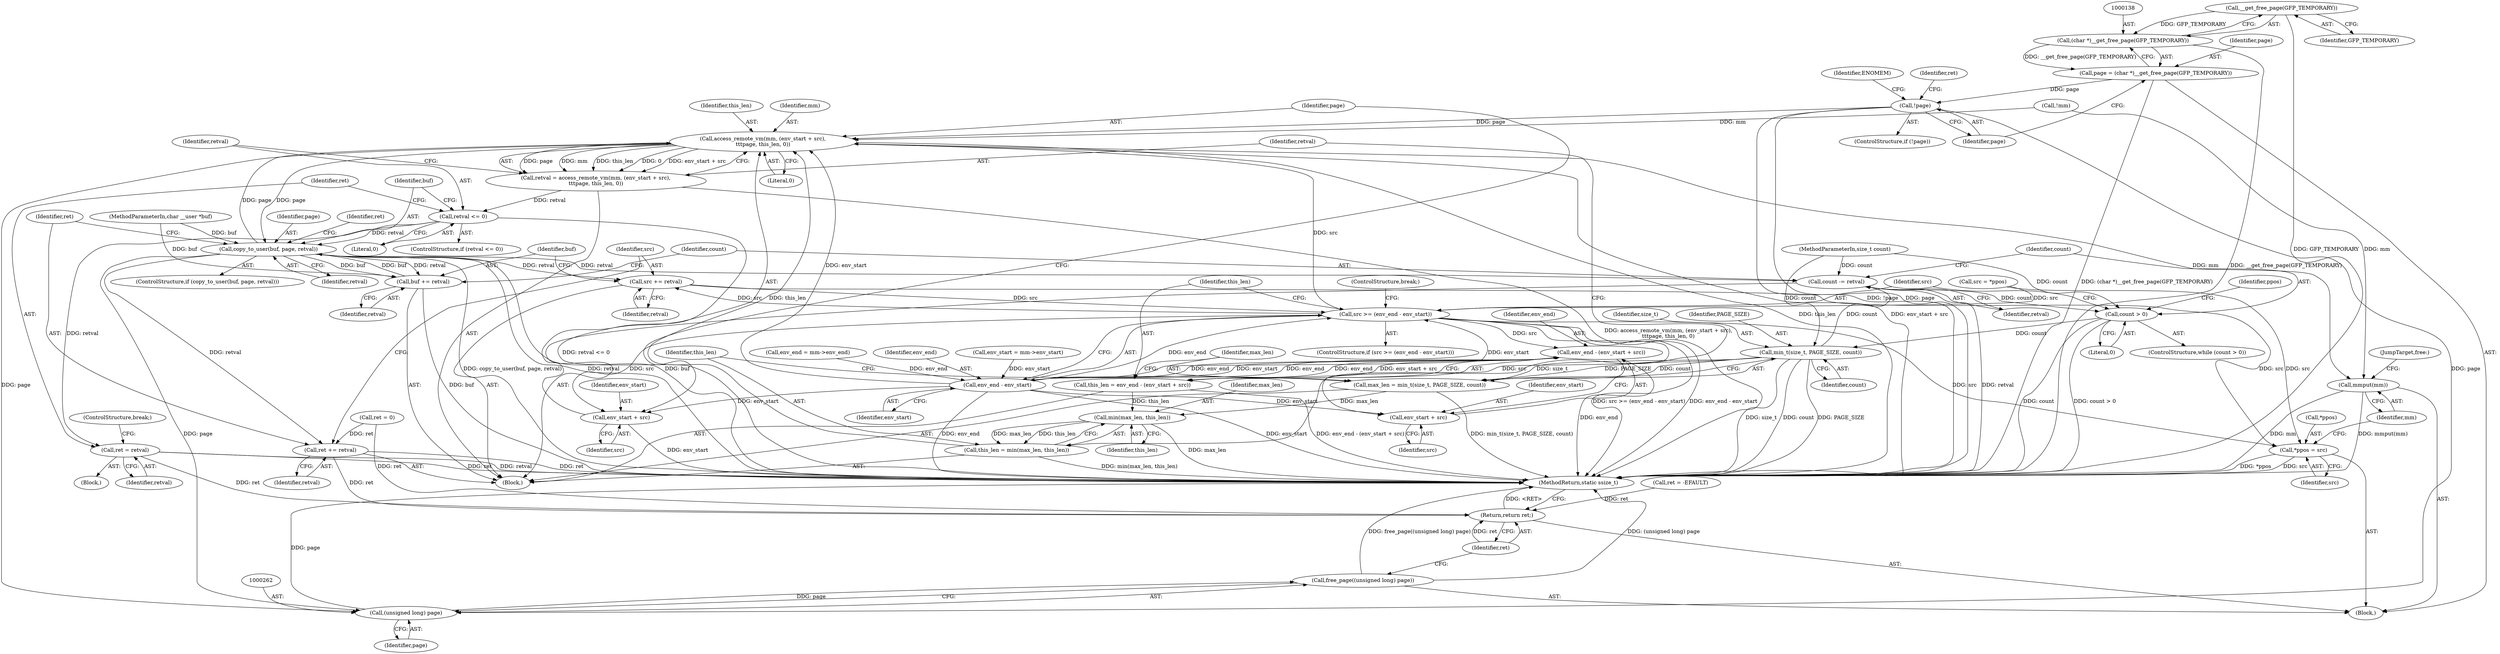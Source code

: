 digraph "0_linux_8148a73c9901a8794a50f950083c00ccf97d43b3@API" {
"1000139" [label="(Call,__get_free_page(GFP_TEMPORARY))"];
"1000137" [label="(Call,(char *)__get_free_page(GFP_TEMPORARY))"];
"1000135" [label="(Call,page = (char *)__get_free_page(GFP_TEMPORARY))"];
"1000142" [label="(Call,!page)"];
"1000213" [label="(Call,access_remote_vm(mm, (env_start + src),\n\t\t\tpage, this_len, 0))"];
"1000211" [label="(Call,retval = access_remote_vm(mm, (env_start + src),\n\t\t\tpage, this_len, 0))"];
"1000222" [label="(Call,retval <= 0)"];
"1000226" [label="(Call,ret = retval)"];
"1000264" [label="(Return,return ret;)"];
"1000231" [label="(Call,copy_to_user(buf, page, retval))"];
"1000241" [label="(Call,ret += retval)"];
"1000244" [label="(Call,src += retval)"];
"1000187" [label="(Call,src >= (env_end - env_start))"];
"1000195" [label="(Call,env_end - (env_start + src))"];
"1000189" [label="(Call,env_end - env_start)"];
"1000197" [label="(Call,env_start + src)"];
"1000215" [label="(Call,env_start + src)"];
"1000193" [label="(Call,this_len = env_end - (env_start + src))"];
"1000208" [label="(Call,min(max_len, this_len))"];
"1000206" [label="(Call,this_len = min(max_len, this_len))"];
"1000253" [label="(Call,*ppos = src)"];
"1000247" [label="(Call,buf += retval)"];
"1000250" [label="(Call,count -= retval)"];
"1000179" [label="(Call,count > 0)"];
"1000202" [label="(Call,min_t(size_t, PAGE_SIZE, count))"];
"1000200" [label="(Call,max_len = min_t(size_t, PAGE_SIZE, count))"];
"1000261" [label="(Call,(unsigned long) page)"];
"1000260" [label="(Call,free_page((unsigned long) page))"];
"1000257" [label="(Call,mmput(mm))"];
"1000136" [label="(Identifier,page)"];
"1000231" [label="(Call,copy_to_user(buf, page, retval))"];
"1000200" [label="(Call,max_len = min_t(size_t, PAGE_SIZE, count))"];
"1000180" [label="(Identifier,count)"];
"1000242" [label="(Identifier,ret)"];
"1000226" [label="(Call,ret = retval)"];
"1000232" [label="(Identifier,buf)"];
"1000241" [label="(Call,ret += retval)"];
"1000191" [label="(Identifier,env_start)"];
"1000103" [label="(MethodParameterIn,char __user *buf)"];
"1000257" [label="(Call,mmput(mm))"];
"1000243" [label="(Identifier,retval)"];
"1000265" [label="(Identifier,ret)"];
"1000224" [label="(Literal,0)"];
"1000253" [label="(Call,*ppos = src)"];
"1000147" [label="(Call,ret = 0)"];
"1000215" [label="(Call,env_start + src)"];
"1000219" [label="(Identifier,this_len)"];
"1000168" [label="(Call,env_end = mm->env_end)"];
"1000247" [label="(Call,buf += retval)"];
"1000220" [label="(Literal,0)"];
"1000140" [label="(Identifier,GFP_TEMPORARY)"];
"1000137" [label="(Call,(char *)__get_free_page(GFP_TEMPORARY))"];
"1000212" [label="(Identifier,retval)"];
"1000195" [label="(Call,env_end - (env_start + src))"];
"1000216" [label="(Identifier,env_start)"];
"1000109" [label="(Call,src = *ppos)"];
"1000222" [label="(Call,retval <= 0)"];
"1000213" [label="(Call,access_remote_vm(mm, (env_start + src),\n\t\t\tpage, this_len, 0))"];
"1000104" [label="(MethodParameterIn,size_t count)"];
"1000227" [label="(Identifier,ret)"];
"1000245" [label="(Identifier,src)"];
"1000181" [label="(Literal,0)"];
"1000246" [label="(Identifier,retval)"];
"1000255" [label="(Identifier,ppos)"];
"1000249" [label="(Identifier,retval)"];
"1000201" [label="(Identifier,max_len)"];
"1000187" [label="(Call,src >= (env_end - env_start))"];
"1000127" [label="(Call,!mm)"];
"1000233" [label="(Identifier,page)"];
"1000192" [label="(ControlStructure,break;)"];
"1000244" [label="(Call,src += retval)"];
"1000146" [label="(Identifier,ENOMEM)"];
"1000139" [label="(Call,__get_free_page(GFP_TEMPORARY))"];
"1000106" [label="(Block,)"];
"1000190" [label="(Identifier,env_end)"];
"1000261" [label="(Call,(unsigned long) page)"];
"1000202" [label="(Call,min_t(size_t, PAGE_SIZE, count))"];
"1000209" [label="(Identifier,max_len)"];
"1000218" [label="(Identifier,page)"];
"1000210" [label="(Identifier,this_len)"];
"1000182" [label="(Block,)"];
"1000225" [label="(Block,)"];
"1000206" [label="(Call,this_len = min(max_len, this_len))"];
"1000223" [label="(Identifier,retval)"];
"1000266" [label="(MethodReturn,static ssize_t)"];
"1000211" [label="(Call,retval = access_remote_vm(mm, (env_start + src),\n\t\t\tpage, this_len, 0))"];
"1000263" [label="(Identifier,page)"];
"1000264" [label="(Return,return ret;)"];
"1000259" [label="(JumpTarget,free:)"];
"1000198" [label="(Identifier,env_start)"];
"1000214" [label="(Identifier,mm)"];
"1000258" [label="(Identifier,mm)"];
"1000178" [label="(ControlStructure,while (count > 0))"];
"1000148" [label="(Identifier,ret)"];
"1000186" [label="(ControlStructure,if (src >= (env_end - env_start)))"];
"1000236" [label="(Call,ret = -EFAULT)"];
"1000207" [label="(Identifier,this_len)"];
"1000260" [label="(Call,free_page((unsigned long) page))"];
"1000250" [label="(Call,count -= retval)"];
"1000197" [label="(Call,env_start + src)"];
"1000199" [label="(Identifier,src)"];
"1000252" [label="(Identifier,retval)"];
"1000141" [label="(ControlStructure,if (!page))"];
"1000230" [label="(ControlStructure,if (copy_to_user(buf, page, retval)))"];
"1000204" [label="(Identifier,PAGE_SIZE)"];
"1000234" [label="(Identifier,retval)"];
"1000228" [label="(Identifier,retval)"];
"1000205" [label="(Identifier,count)"];
"1000194" [label="(Identifier,this_len)"];
"1000135" [label="(Call,page = (char *)__get_free_page(GFP_TEMPORARY))"];
"1000143" [label="(Identifier,page)"];
"1000229" [label="(ControlStructure,break;)"];
"1000179" [label="(Call,count > 0)"];
"1000163" [label="(Call,env_start = mm->env_start)"];
"1000256" [label="(Identifier,src)"];
"1000189" [label="(Call,env_end - env_start)"];
"1000254" [label="(Call,*ppos)"];
"1000221" [label="(ControlStructure,if (retval <= 0))"];
"1000196" [label="(Identifier,env_end)"];
"1000237" [label="(Identifier,ret)"];
"1000217" [label="(Identifier,src)"];
"1000188" [label="(Identifier,src)"];
"1000142" [label="(Call,!page)"];
"1000248" [label="(Identifier,buf)"];
"1000193" [label="(Call,this_len = env_end - (env_start + src))"];
"1000208" [label="(Call,min(max_len, this_len))"];
"1000203" [label="(Identifier,size_t)"];
"1000251" [label="(Identifier,count)"];
"1000139" -> "1000137"  [label="AST: "];
"1000139" -> "1000140"  [label="CFG: "];
"1000140" -> "1000139"  [label="AST: "];
"1000137" -> "1000139"  [label="CFG: "];
"1000139" -> "1000266"  [label="DDG: GFP_TEMPORARY"];
"1000139" -> "1000137"  [label="DDG: GFP_TEMPORARY"];
"1000137" -> "1000135"  [label="AST: "];
"1000138" -> "1000137"  [label="AST: "];
"1000135" -> "1000137"  [label="CFG: "];
"1000137" -> "1000266"  [label="DDG: __get_free_page(GFP_TEMPORARY)"];
"1000137" -> "1000135"  [label="DDG: __get_free_page(GFP_TEMPORARY)"];
"1000135" -> "1000106"  [label="AST: "];
"1000136" -> "1000135"  [label="AST: "];
"1000143" -> "1000135"  [label="CFG: "];
"1000135" -> "1000266"  [label="DDG: (char *)__get_free_page(GFP_TEMPORARY)"];
"1000135" -> "1000142"  [label="DDG: page"];
"1000142" -> "1000141"  [label="AST: "];
"1000142" -> "1000143"  [label="CFG: "];
"1000143" -> "1000142"  [label="AST: "];
"1000146" -> "1000142"  [label="CFG: "];
"1000148" -> "1000142"  [label="CFG: "];
"1000142" -> "1000266"  [label="DDG: !page"];
"1000142" -> "1000266"  [label="DDG: page"];
"1000142" -> "1000213"  [label="DDG: page"];
"1000142" -> "1000261"  [label="DDG: page"];
"1000213" -> "1000211"  [label="AST: "];
"1000213" -> "1000220"  [label="CFG: "];
"1000214" -> "1000213"  [label="AST: "];
"1000215" -> "1000213"  [label="AST: "];
"1000218" -> "1000213"  [label="AST: "];
"1000219" -> "1000213"  [label="AST: "];
"1000220" -> "1000213"  [label="AST: "];
"1000211" -> "1000213"  [label="CFG: "];
"1000213" -> "1000266"  [label="DDG: this_len"];
"1000213" -> "1000266"  [label="DDG: env_start + src"];
"1000213" -> "1000211"  [label="DDG: page"];
"1000213" -> "1000211"  [label="DDG: mm"];
"1000213" -> "1000211"  [label="DDG: this_len"];
"1000213" -> "1000211"  [label="DDG: 0"];
"1000213" -> "1000211"  [label="DDG: env_start + src"];
"1000127" -> "1000213"  [label="DDG: mm"];
"1000189" -> "1000213"  [label="DDG: env_start"];
"1000187" -> "1000213"  [label="DDG: src"];
"1000231" -> "1000213"  [label="DDG: page"];
"1000206" -> "1000213"  [label="DDG: this_len"];
"1000213" -> "1000231"  [label="DDG: page"];
"1000213" -> "1000257"  [label="DDG: mm"];
"1000213" -> "1000261"  [label="DDG: page"];
"1000211" -> "1000182"  [label="AST: "];
"1000212" -> "1000211"  [label="AST: "];
"1000223" -> "1000211"  [label="CFG: "];
"1000211" -> "1000266"  [label="DDG: access_remote_vm(mm, (env_start + src),\n\t\t\tpage, this_len, 0)"];
"1000211" -> "1000222"  [label="DDG: retval"];
"1000222" -> "1000221"  [label="AST: "];
"1000222" -> "1000224"  [label="CFG: "];
"1000223" -> "1000222"  [label="AST: "];
"1000224" -> "1000222"  [label="AST: "];
"1000227" -> "1000222"  [label="CFG: "];
"1000232" -> "1000222"  [label="CFG: "];
"1000222" -> "1000266"  [label="DDG: retval <= 0"];
"1000222" -> "1000226"  [label="DDG: retval"];
"1000222" -> "1000231"  [label="DDG: retval"];
"1000226" -> "1000225"  [label="AST: "];
"1000226" -> "1000228"  [label="CFG: "];
"1000227" -> "1000226"  [label="AST: "];
"1000228" -> "1000226"  [label="AST: "];
"1000229" -> "1000226"  [label="CFG: "];
"1000226" -> "1000266"  [label="DDG: ret"];
"1000226" -> "1000266"  [label="DDG: retval"];
"1000226" -> "1000264"  [label="DDG: ret"];
"1000264" -> "1000106"  [label="AST: "];
"1000264" -> "1000265"  [label="CFG: "];
"1000265" -> "1000264"  [label="AST: "];
"1000266" -> "1000264"  [label="CFG: "];
"1000264" -> "1000266"  [label="DDG: <RET>"];
"1000265" -> "1000264"  [label="DDG: ret"];
"1000236" -> "1000264"  [label="DDG: ret"];
"1000147" -> "1000264"  [label="DDG: ret"];
"1000241" -> "1000264"  [label="DDG: ret"];
"1000231" -> "1000230"  [label="AST: "];
"1000231" -> "1000234"  [label="CFG: "];
"1000232" -> "1000231"  [label="AST: "];
"1000233" -> "1000231"  [label="AST: "];
"1000234" -> "1000231"  [label="AST: "];
"1000237" -> "1000231"  [label="CFG: "];
"1000242" -> "1000231"  [label="CFG: "];
"1000231" -> "1000266"  [label="DDG: buf"];
"1000231" -> "1000266"  [label="DDG: copy_to_user(buf, page, retval)"];
"1000231" -> "1000266"  [label="DDG: retval"];
"1000247" -> "1000231"  [label="DDG: buf"];
"1000103" -> "1000231"  [label="DDG: buf"];
"1000231" -> "1000241"  [label="DDG: retval"];
"1000231" -> "1000244"  [label="DDG: retval"];
"1000231" -> "1000247"  [label="DDG: retval"];
"1000231" -> "1000247"  [label="DDG: buf"];
"1000231" -> "1000250"  [label="DDG: retval"];
"1000231" -> "1000261"  [label="DDG: page"];
"1000241" -> "1000182"  [label="AST: "];
"1000241" -> "1000243"  [label="CFG: "];
"1000242" -> "1000241"  [label="AST: "];
"1000243" -> "1000241"  [label="AST: "];
"1000245" -> "1000241"  [label="CFG: "];
"1000241" -> "1000266"  [label="DDG: ret"];
"1000147" -> "1000241"  [label="DDG: ret"];
"1000244" -> "1000182"  [label="AST: "];
"1000244" -> "1000246"  [label="CFG: "];
"1000245" -> "1000244"  [label="AST: "];
"1000246" -> "1000244"  [label="AST: "];
"1000248" -> "1000244"  [label="CFG: "];
"1000244" -> "1000187"  [label="DDG: src"];
"1000187" -> "1000244"  [label="DDG: src"];
"1000244" -> "1000253"  [label="DDG: src"];
"1000187" -> "1000186"  [label="AST: "];
"1000187" -> "1000189"  [label="CFG: "];
"1000188" -> "1000187"  [label="AST: "];
"1000189" -> "1000187"  [label="AST: "];
"1000192" -> "1000187"  [label="CFG: "];
"1000194" -> "1000187"  [label="CFG: "];
"1000187" -> "1000266"  [label="DDG: src >= (env_end - env_start)"];
"1000187" -> "1000266"  [label="DDG: env_end - env_start"];
"1000109" -> "1000187"  [label="DDG: src"];
"1000189" -> "1000187"  [label="DDG: env_end"];
"1000189" -> "1000187"  [label="DDG: env_start"];
"1000187" -> "1000195"  [label="DDG: src"];
"1000187" -> "1000197"  [label="DDG: src"];
"1000187" -> "1000215"  [label="DDG: src"];
"1000187" -> "1000253"  [label="DDG: src"];
"1000195" -> "1000193"  [label="AST: "];
"1000195" -> "1000197"  [label="CFG: "];
"1000196" -> "1000195"  [label="AST: "];
"1000197" -> "1000195"  [label="AST: "];
"1000193" -> "1000195"  [label="CFG: "];
"1000195" -> "1000266"  [label="DDG: env_end"];
"1000195" -> "1000189"  [label="DDG: env_end"];
"1000195" -> "1000193"  [label="DDG: env_end"];
"1000195" -> "1000193"  [label="DDG: env_start + src"];
"1000189" -> "1000195"  [label="DDG: env_end"];
"1000189" -> "1000195"  [label="DDG: env_start"];
"1000189" -> "1000191"  [label="CFG: "];
"1000190" -> "1000189"  [label="AST: "];
"1000191" -> "1000189"  [label="AST: "];
"1000189" -> "1000266"  [label="DDG: env_end"];
"1000189" -> "1000266"  [label="DDG: env_start"];
"1000168" -> "1000189"  [label="DDG: env_end"];
"1000163" -> "1000189"  [label="DDG: env_start"];
"1000189" -> "1000197"  [label="DDG: env_start"];
"1000189" -> "1000215"  [label="DDG: env_start"];
"1000197" -> "1000199"  [label="CFG: "];
"1000198" -> "1000197"  [label="AST: "];
"1000199" -> "1000197"  [label="AST: "];
"1000215" -> "1000217"  [label="CFG: "];
"1000216" -> "1000215"  [label="AST: "];
"1000217" -> "1000215"  [label="AST: "];
"1000218" -> "1000215"  [label="CFG: "];
"1000215" -> "1000266"  [label="DDG: env_start"];
"1000193" -> "1000182"  [label="AST: "];
"1000194" -> "1000193"  [label="AST: "];
"1000201" -> "1000193"  [label="CFG: "];
"1000193" -> "1000266"  [label="DDG: env_end - (env_start + src)"];
"1000193" -> "1000208"  [label="DDG: this_len"];
"1000208" -> "1000206"  [label="AST: "];
"1000208" -> "1000210"  [label="CFG: "];
"1000209" -> "1000208"  [label="AST: "];
"1000210" -> "1000208"  [label="AST: "];
"1000206" -> "1000208"  [label="CFG: "];
"1000208" -> "1000266"  [label="DDG: max_len"];
"1000208" -> "1000206"  [label="DDG: max_len"];
"1000208" -> "1000206"  [label="DDG: this_len"];
"1000200" -> "1000208"  [label="DDG: max_len"];
"1000206" -> "1000182"  [label="AST: "];
"1000207" -> "1000206"  [label="AST: "];
"1000212" -> "1000206"  [label="CFG: "];
"1000206" -> "1000266"  [label="DDG: min(max_len, this_len)"];
"1000253" -> "1000106"  [label="AST: "];
"1000253" -> "1000256"  [label="CFG: "];
"1000254" -> "1000253"  [label="AST: "];
"1000256" -> "1000253"  [label="AST: "];
"1000258" -> "1000253"  [label="CFG: "];
"1000253" -> "1000266"  [label="DDG: *ppos"];
"1000253" -> "1000266"  [label="DDG: src"];
"1000109" -> "1000253"  [label="DDG: src"];
"1000247" -> "1000182"  [label="AST: "];
"1000247" -> "1000249"  [label="CFG: "];
"1000248" -> "1000247"  [label="AST: "];
"1000249" -> "1000247"  [label="AST: "];
"1000251" -> "1000247"  [label="CFG: "];
"1000247" -> "1000266"  [label="DDG: buf"];
"1000103" -> "1000247"  [label="DDG: buf"];
"1000250" -> "1000182"  [label="AST: "];
"1000250" -> "1000252"  [label="CFG: "];
"1000251" -> "1000250"  [label="AST: "];
"1000252" -> "1000250"  [label="AST: "];
"1000180" -> "1000250"  [label="CFG: "];
"1000250" -> "1000266"  [label="DDG: retval"];
"1000250" -> "1000179"  [label="DDG: count"];
"1000202" -> "1000250"  [label="DDG: count"];
"1000104" -> "1000250"  [label="DDG: count"];
"1000179" -> "1000178"  [label="AST: "];
"1000179" -> "1000181"  [label="CFG: "];
"1000180" -> "1000179"  [label="AST: "];
"1000181" -> "1000179"  [label="AST: "];
"1000188" -> "1000179"  [label="CFG: "];
"1000255" -> "1000179"  [label="CFG: "];
"1000179" -> "1000266"  [label="DDG: count > 0"];
"1000179" -> "1000266"  [label="DDG: count"];
"1000104" -> "1000179"  [label="DDG: count"];
"1000179" -> "1000202"  [label="DDG: count"];
"1000202" -> "1000200"  [label="AST: "];
"1000202" -> "1000205"  [label="CFG: "];
"1000203" -> "1000202"  [label="AST: "];
"1000204" -> "1000202"  [label="AST: "];
"1000205" -> "1000202"  [label="AST: "];
"1000200" -> "1000202"  [label="CFG: "];
"1000202" -> "1000266"  [label="DDG: size_t"];
"1000202" -> "1000266"  [label="DDG: count"];
"1000202" -> "1000266"  [label="DDG: PAGE_SIZE"];
"1000202" -> "1000200"  [label="DDG: size_t"];
"1000202" -> "1000200"  [label="DDG: PAGE_SIZE"];
"1000202" -> "1000200"  [label="DDG: count"];
"1000104" -> "1000202"  [label="DDG: count"];
"1000200" -> "1000182"  [label="AST: "];
"1000201" -> "1000200"  [label="AST: "];
"1000207" -> "1000200"  [label="CFG: "];
"1000200" -> "1000266"  [label="DDG: min_t(size_t, PAGE_SIZE, count)"];
"1000261" -> "1000260"  [label="AST: "];
"1000261" -> "1000263"  [label="CFG: "];
"1000262" -> "1000261"  [label="AST: "];
"1000263" -> "1000261"  [label="AST: "];
"1000260" -> "1000261"  [label="CFG: "];
"1000261" -> "1000266"  [label="DDG: page"];
"1000261" -> "1000260"  [label="DDG: page"];
"1000260" -> "1000106"  [label="AST: "];
"1000265" -> "1000260"  [label="CFG: "];
"1000260" -> "1000266"  [label="DDG: free_page((unsigned long) page)"];
"1000260" -> "1000266"  [label="DDG: (unsigned long) page"];
"1000257" -> "1000106"  [label="AST: "];
"1000257" -> "1000258"  [label="CFG: "];
"1000258" -> "1000257"  [label="AST: "];
"1000259" -> "1000257"  [label="CFG: "];
"1000257" -> "1000266"  [label="DDG: mm"];
"1000257" -> "1000266"  [label="DDG: mmput(mm)"];
"1000127" -> "1000257"  [label="DDG: mm"];
}
